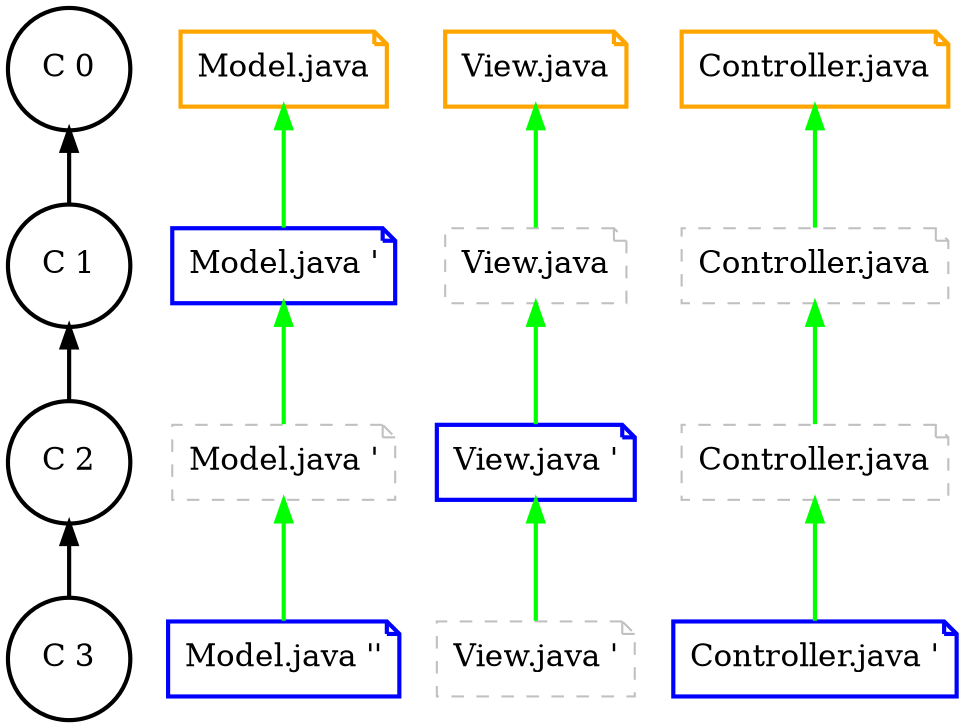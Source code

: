 digraph git_branch_model {
    splines=line
    rankdir="TB"
    bgcolor="transparent"

    /* Commit node config */
    edge[style=bold,  arrowhead=open]
    node[style=bold,  fontsize=15.0, shape=circle]

    c_1 [label="C 0"]
    c_2 [label="C 1"]
    c_3 [label="C 2"]
    c_4 [label="C 3"]

    c_1 -> c_2 -> c_3 -> c_4 [dir=back,style=bold]

    /* File node config */
    edge[style=bold,  arrowhead=open, dir=back]
    node[style=bold,  fontsize=15.0, shape=note]

    /* initial nodes */
    node[color=orange]
    file_1 [label="Model.java", group="file_1"]
    file_2 [label="View.java", group="file_2"]
    file_3 [label="Controller.java", group="file_3"]

    /* changed nodes */
    node[color="blue"]
    file_1_ [label="Model.java '", group="file_1"]
    file_2__ [label="View.java '", group="file_2"]
    file_1___ [label="Model.java ''", group="file_1"]
    file_3___ [label="Controller.java '", group="file_3"]

    /* reference nodes */
    node[style=dashed,color=gray]
    file_1__ [label="Model.java '", group="file_1"]
    file_2_ [label="View.java", group="file_2"]
    file_3_ [label="Controller.java", group="file_3"]
    file_3__ [label="Controller.java", group="file_3"]
    file_2___ [label="View.java '", group="file_2"]

    edge[color=green,style=bold]
    /* 1. Commit */
    file_1 -> file_1_ -> file_1__

    /* 2. Commit */
    file_2 -> file_2_ -> file_2__ -> file_2___

    /* 3. Commit */
    file_1__ -> file_1___
    file_3 -> file_3_ -> file_3__ -> file_3___

    {rank=same; c_1 file_3 file_2 file_1}
    {rank=same; c_2 file_1_}
    {rank=same; c_3 file_2__}
    {rank=same; c_4 file_1___ file_3___}
}
